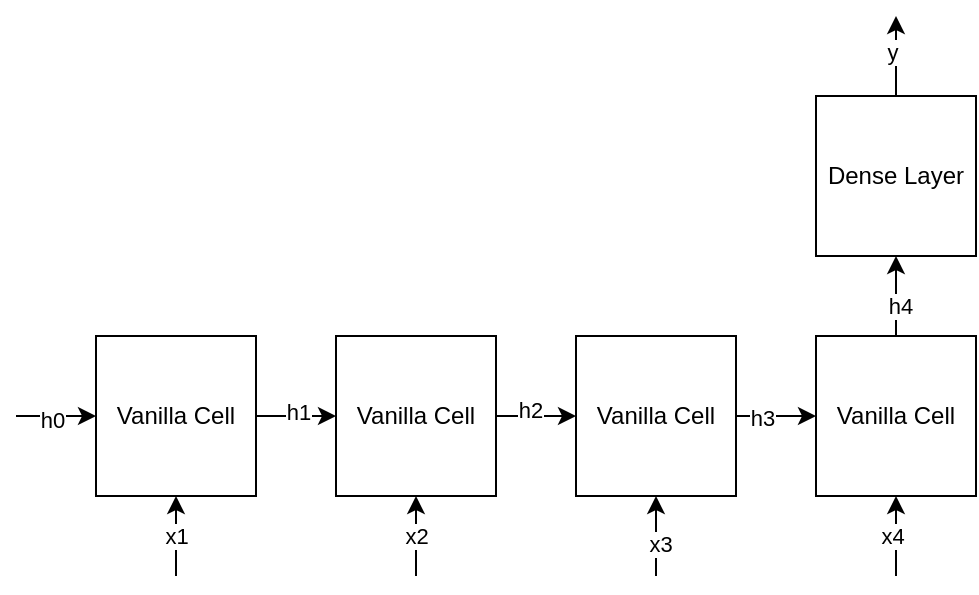 <mxfile version="24.0.5" type="device">
  <diagram name="Page-1" id="JLhSKJIBo7yala6d9fHH">
    <mxGraphModel dx="1434" dy="780" grid="1" gridSize="10" guides="1" tooltips="1" connect="1" arrows="1" fold="1" page="1" pageScale="1" pageWidth="850" pageHeight="1100" math="0" shadow="0">
      <root>
        <mxCell id="0" />
        <mxCell id="1" parent="0" />
        <mxCell id="6xftpUn-fENTsbg55dwC-1" value="Vanilla Cell" style="whiteSpace=wrap;html=1;aspect=fixed;" vertex="1" parent="1">
          <mxGeometry x="160" y="360" width="80" height="80" as="geometry" />
        </mxCell>
        <mxCell id="6xftpUn-fENTsbg55dwC-2" value="Vanilla Cell" style="whiteSpace=wrap;html=1;aspect=fixed;" vertex="1" parent="1">
          <mxGeometry x="280" y="360" width="80" height="80" as="geometry" />
        </mxCell>
        <mxCell id="6xftpUn-fENTsbg55dwC-3" value="Vanilla Cell" style="whiteSpace=wrap;html=1;aspect=fixed;" vertex="1" parent="1">
          <mxGeometry x="400" y="360" width="80" height="80" as="geometry" />
        </mxCell>
        <mxCell id="6xftpUn-fENTsbg55dwC-4" value="Vanilla Cell" style="whiteSpace=wrap;html=1;aspect=fixed;" vertex="1" parent="1">
          <mxGeometry x="520" y="360" width="80" height="80" as="geometry" />
        </mxCell>
        <mxCell id="6xftpUn-fENTsbg55dwC-5" value="Dense Layer" style="whiteSpace=wrap;html=1;aspect=fixed;" vertex="1" parent="1">
          <mxGeometry x="520" y="240" width="80" height="80" as="geometry" />
        </mxCell>
        <mxCell id="6xftpUn-fENTsbg55dwC-6" value="x1" style="endArrow=classic;html=1;rounded=0;entryX=0.5;entryY=1;entryDx=0;entryDy=0;" edge="1" parent="1" target="6xftpUn-fENTsbg55dwC-1">
          <mxGeometry width="50" height="50" relative="1" as="geometry">
            <mxPoint x="200" y="480" as="sourcePoint" />
            <mxPoint x="450" y="380" as="targetPoint" />
          </mxGeometry>
        </mxCell>
        <mxCell id="6xftpUn-fENTsbg55dwC-7" value="x2" style="endArrow=classic;html=1;rounded=0;entryX=0.5;entryY=1;entryDx=0;entryDy=0;" edge="1" parent="1" target="6xftpUn-fENTsbg55dwC-2">
          <mxGeometry width="50" height="50" relative="1" as="geometry">
            <mxPoint x="320" y="480" as="sourcePoint" />
            <mxPoint x="290" y="500" as="targetPoint" />
          </mxGeometry>
        </mxCell>
        <mxCell id="6xftpUn-fENTsbg55dwC-8" value="" style="endArrow=classic;html=1;rounded=0;entryX=0.5;entryY=1;entryDx=0;entryDy=0;" edge="1" parent="1" target="6xftpUn-fENTsbg55dwC-3">
          <mxGeometry width="50" height="50" relative="1" as="geometry">
            <mxPoint x="440" y="480" as="sourcePoint" />
            <mxPoint x="450" y="380" as="targetPoint" />
          </mxGeometry>
        </mxCell>
        <mxCell id="6xftpUn-fENTsbg55dwC-17" value="x3" style="edgeLabel;html=1;align=center;verticalAlign=middle;resizable=0;points=[];" vertex="1" connectable="0" parent="6xftpUn-fENTsbg55dwC-8">
          <mxGeometry x="-0.2" y="-2" relative="1" as="geometry">
            <mxPoint as="offset" />
          </mxGeometry>
        </mxCell>
        <mxCell id="6xftpUn-fENTsbg55dwC-9" value="" style="endArrow=classic;html=1;rounded=0;entryX=0.5;entryY=1;entryDx=0;entryDy=0;" edge="1" parent="1" target="6xftpUn-fENTsbg55dwC-4">
          <mxGeometry width="50" height="50" relative="1" as="geometry">
            <mxPoint x="560" y="480" as="sourcePoint" />
            <mxPoint x="450" y="380" as="targetPoint" />
          </mxGeometry>
        </mxCell>
        <mxCell id="6xftpUn-fENTsbg55dwC-18" value="x4" style="edgeLabel;html=1;align=center;verticalAlign=middle;resizable=0;points=[];" vertex="1" connectable="0" parent="6xftpUn-fENTsbg55dwC-9">
          <mxGeometry y="2" relative="1" as="geometry">
            <mxPoint as="offset" />
          </mxGeometry>
        </mxCell>
        <mxCell id="6xftpUn-fENTsbg55dwC-12" value="" style="endArrow=classic;html=1;rounded=0;entryX=0;entryY=0.5;entryDx=0;entryDy=0;" edge="1" parent="1" target="6xftpUn-fENTsbg55dwC-1">
          <mxGeometry width="50" height="50" relative="1" as="geometry">
            <mxPoint x="120" y="400" as="sourcePoint" />
            <mxPoint x="450" y="380" as="targetPoint" />
          </mxGeometry>
        </mxCell>
        <mxCell id="6xftpUn-fENTsbg55dwC-20" value="h0" style="edgeLabel;html=1;align=center;verticalAlign=middle;resizable=0;points=[];" vertex="1" connectable="0" parent="6xftpUn-fENTsbg55dwC-12">
          <mxGeometry x="-0.1" y="-2" relative="1" as="geometry">
            <mxPoint as="offset" />
          </mxGeometry>
        </mxCell>
        <mxCell id="6xftpUn-fENTsbg55dwC-13" value="" style="endArrow=classic;html=1;rounded=0;entryX=0;entryY=0.5;entryDx=0;entryDy=0;" edge="1" parent="1" target="6xftpUn-fENTsbg55dwC-2">
          <mxGeometry width="50" height="50" relative="1" as="geometry">
            <mxPoint x="240" y="400" as="sourcePoint" />
            <mxPoint x="450" y="380" as="targetPoint" />
          </mxGeometry>
        </mxCell>
        <mxCell id="6xftpUn-fENTsbg55dwC-21" value="h1" style="edgeLabel;html=1;align=center;verticalAlign=middle;resizable=0;points=[];" vertex="1" connectable="0" parent="6xftpUn-fENTsbg55dwC-13">
          <mxGeometry x="0.05" y="2" relative="1" as="geometry">
            <mxPoint as="offset" />
          </mxGeometry>
        </mxCell>
        <mxCell id="6xftpUn-fENTsbg55dwC-14" value="" style="endArrow=classic;html=1;rounded=0;exitX=1;exitY=0.5;exitDx=0;exitDy=0;entryX=0;entryY=0.5;entryDx=0;entryDy=0;" edge="1" parent="1" source="6xftpUn-fENTsbg55dwC-2" target="6xftpUn-fENTsbg55dwC-3">
          <mxGeometry width="50" height="50" relative="1" as="geometry">
            <mxPoint x="400" y="430" as="sourcePoint" />
            <mxPoint x="450" y="380" as="targetPoint" />
          </mxGeometry>
        </mxCell>
        <mxCell id="6xftpUn-fENTsbg55dwC-22" value="h2" style="edgeLabel;html=1;align=center;verticalAlign=middle;resizable=0;points=[];" vertex="1" connectable="0" parent="6xftpUn-fENTsbg55dwC-14">
          <mxGeometry x="-0.15" y="3" relative="1" as="geometry">
            <mxPoint as="offset" />
          </mxGeometry>
        </mxCell>
        <mxCell id="6xftpUn-fENTsbg55dwC-15" value="" style="endArrow=classic;html=1;rounded=0;entryX=0;entryY=0.5;entryDx=0;entryDy=0;exitX=1;exitY=0.5;exitDx=0;exitDy=0;" edge="1" parent="1" source="6xftpUn-fENTsbg55dwC-3" target="6xftpUn-fENTsbg55dwC-4">
          <mxGeometry width="50" height="50" relative="1" as="geometry">
            <mxPoint x="480" y="410" as="sourcePoint" />
            <mxPoint x="450" y="380" as="targetPoint" />
          </mxGeometry>
        </mxCell>
        <mxCell id="6xftpUn-fENTsbg55dwC-23" value="h3" style="edgeLabel;html=1;align=center;verticalAlign=middle;resizable=0;points=[];" vertex="1" connectable="0" parent="6xftpUn-fENTsbg55dwC-15">
          <mxGeometry x="-0.35" y="-1" relative="1" as="geometry">
            <mxPoint as="offset" />
          </mxGeometry>
        </mxCell>
        <mxCell id="6xftpUn-fENTsbg55dwC-16" value="" style="endArrow=classic;html=1;rounded=0;entryX=0.5;entryY=1;entryDx=0;entryDy=0;exitX=0.5;exitY=0;exitDx=0;exitDy=0;" edge="1" parent="1" source="6xftpUn-fENTsbg55dwC-4" target="6xftpUn-fENTsbg55dwC-5">
          <mxGeometry width="50" height="50" relative="1" as="geometry">
            <mxPoint x="400" y="430" as="sourcePoint" />
            <mxPoint x="450" y="380" as="targetPoint" />
          </mxGeometry>
        </mxCell>
        <mxCell id="6xftpUn-fENTsbg55dwC-19" value="h4" style="edgeLabel;html=1;align=center;verticalAlign=middle;resizable=0;points=[];" vertex="1" connectable="0" parent="6xftpUn-fENTsbg55dwC-16">
          <mxGeometry x="-0.25" y="-2" relative="1" as="geometry">
            <mxPoint as="offset" />
          </mxGeometry>
        </mxCell>
        <mxCell id="6xftpUn-fENTsbg55dwC-24" value="" style="endArrow=classic;html=1;rounded=0;exitX=0.5;exitY=0;exitDx=0;exitDy=0;" edge="1" parent="1" source="6xftpUn-fENTsbg55dwC-5">
          <mxGeometry width="50" height="50" relative="1" as="geometry">
            <mxPoint x="400" y="430" as="sourcePoint" />
            <mxPoint x="560" y="200" as="targetPoint" />
          </mxGeometry>
        </mxCell>
        <mxCell id="6xftpUn-fENTsbg55dwC-25" value="y" style="edgeLabel;html=1;align=center;verticalAlign=middle;resizable=0;points=[];" vertex="1" connectable="0" parent="6xftpUn-fENTsbg55dwC-24">
          <mxGeometry x="0.1" y="2" relative="1" as="geometry">
            <mxPoint as="offset" />
          </mxGeometry>
        </mxCell>
      </root>
    </mxGraphModel>
  </diagram>
</mxfile>
